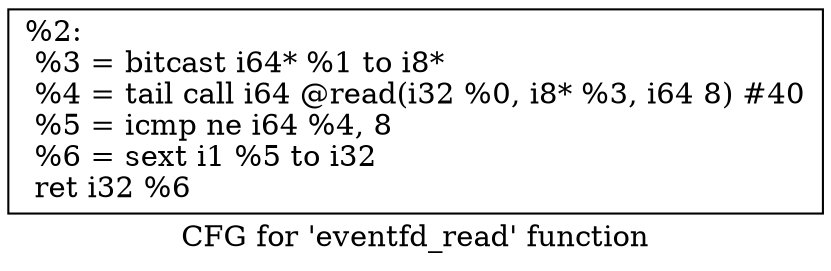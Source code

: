 digraph "CFG for 'eventfd_read' function" {
	label="CFG for 'eventfd_read' function";

	Node0x16bd1e0 [shape=record,label="{%2:\l  %3 = bitcast i64* %1 to i8*\l  %4 = tail call i64 @read(i32 %0, i8* %3, i64 8) #40\l  %5 = icmp ne i64 %4, 8\l  %6 = sext i1 %5 to i32\l  ret i32 %6\l}"];
}
